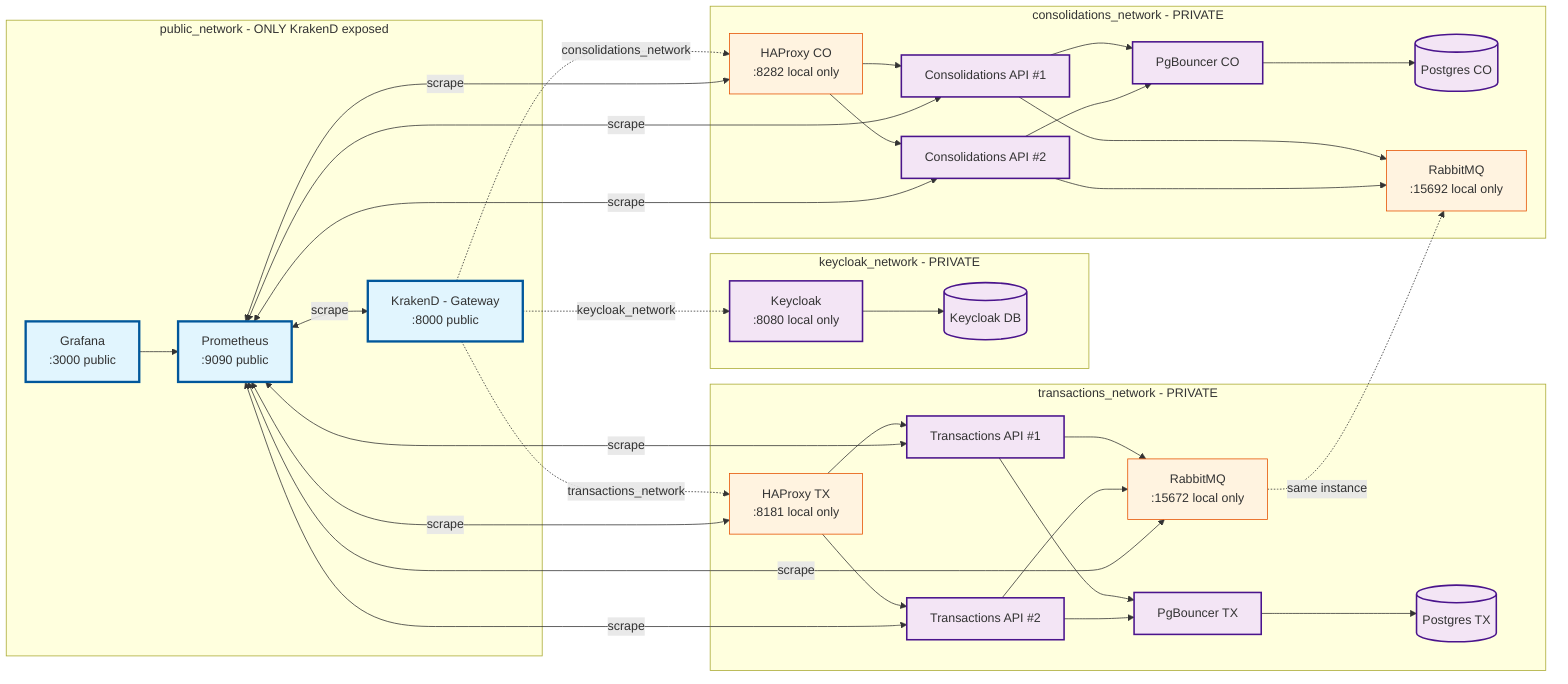 flowchart LR
  subgraph Public[public_network - ONLY KrakenD exposed]
    G[KrakenD - Gateway<br/>:8000 public]
    P[Prometheus<br/>:9090 public]
    Gr[Grafana<br/>:3000 public]
  end

  subgraph Keycloak[keycloak_network - PRIVATE]
    KC[Keycloak<br/>:8080 local only]
    KCDB[(Keycloak DB)]
  end

  subgraph TxNet[transactions_network - PRIVATE]
    T1[Transactions API #1]
    T2[Transactions API #2]
    HTX[HAProxy TX<br/>:8181 local only]
    PQT[PgBouncer TX]
    DBT[(Postgres TX)]
    MQT[RabbitMQ<br/>:15672 local only]
  end

  subgraph CoNet[consolidations_network - PRIVATE]
    C1[Consolidations API #1]
    C2[Consolidations API #2]
    HCO[HAProxy CO<br/>:8282 local only]
    PQC[PgBouncer CO]
    DBC[(Postgres CO)]
    MQC[RabbitMQ<br/>:15692 local only]
  end

  %% Multi-network connections
  G -.->|keycloak_network| KC
  G -.->|transactions_network| HTX
  G -.->|consolidations_network| HCO

  HTX --> T1 & T2
  HCO --> C1 & C2

  T1 & T2 --> PQT --> DBT
  C1 & C2 --> PQC --> DBC
  KC --> KCDB

  %% RabbitMQ connections (same instance, different network IPs)
  MQT -.->|same instance| MQC
  T1 & T2 --> MQT
  C1 & C2 --> MQC

  %% Monitoring
  P <-- scrape --> G & T1 & T2 & C1 & C2 & HTX & HCO & MQT
  Gr --> P

  classDef publicAccess fill:#e1f5fe,stroke:#01579b,stroke-width:3px
  classDef privateOnly fill:#f3e5f5,stroke:#4a148c,stroke-width:2px
  classDef localDebug fill:#fff3e0,stroke:#e65100,stroke-width:1px

  class G,P,Gr publicAccess
  class KC,T1,T2,C1,C2,PQT,PQC,DBT,DBC,KCDB privateOnly
  class HTX,HCO,MQT,MQC localDebug